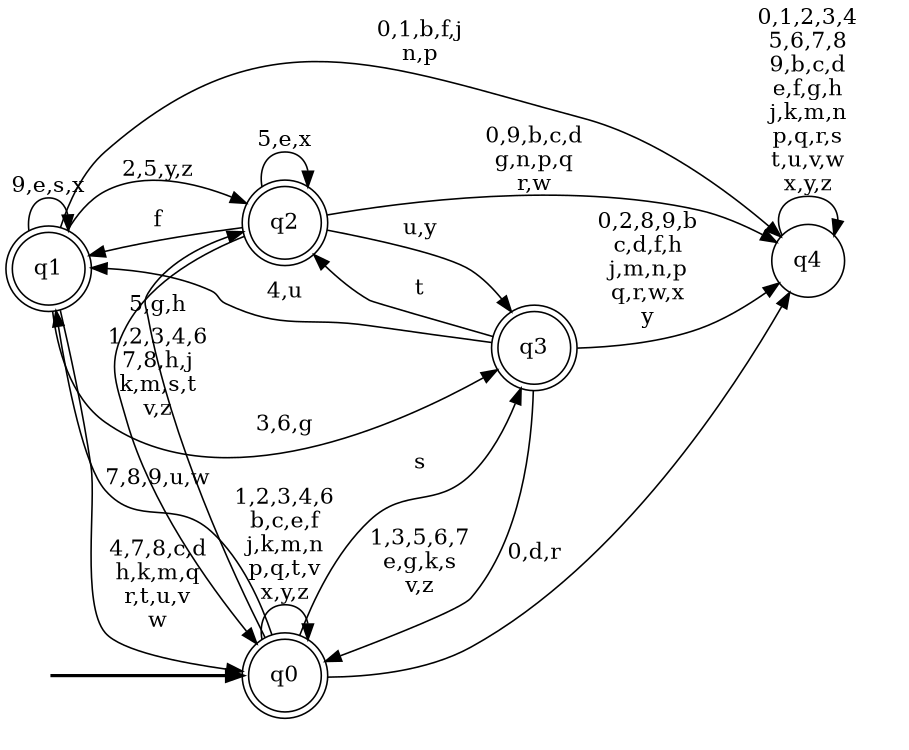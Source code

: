 digraph BlueStar {
__start0 [style = invis, shape = none, label = "", width = 0, height = 0];

rankdir=LR;
size="8,5";

s0 [style="rounded,filled", color="black", fillcolor="white" shape="doublecircle", label="q0"];
s1 [style="rounded,filled", color="black", fillcolor="white" shape="doublecircle", label="q1"];
s2 [style="rounded,filled", color="black", fillcolor="white" shape="doublecircle", label="q2"];
s3 [style="rounded,filled", color="black", fillcolor="white" shape="doublecircle", label="q3"];
s4 [style="filled", color="black", fillcolor="white" shape="circle", label="q4"];
subgraph cluster_main { 
	graph [pad=".75", ranksep="0.15", nodesep="0.15"];
	 style=invis; 
	__start0 -> s0 [penwidth=2];
}
s0 -> s0 [label="1,2,3,4,6\nb,c,e,f\nj,k,m,n\np,q,t,v\nx,y,z"];
s0 -> s1 [label="7,8,9,u,w"];
s0 -> s2 [label="5,g,h"];
s0 -> s3 [label="s"];
s0 -> s4 [label="0,d,r"];
s1 -> s0 [label="4,7,8,c,d\nh,k,m,q\nr,t,u,v\nw"];
s1 -> s1 [label="9,e,s,x"];
s1 -> s2 [label="2,5,y,z"];
s1 -> s3 [label="3,6,g"];
s1 -> s4 [label="0,1,b,f,j\nn,p"];
s2 -> s0 [label="1,2,3,4,6\n7,8,h,j\nk,m,s,t\nv,z"];
s2 -> s1 [label="f"];
s2 -> s2 [label="5,e,x"];
s2 -> s3 [label="u,y"];
s2 -> s4 [label="0,9,b,c,d\ng,n,p,q\nr,w"];
s3 -> s0 [label="1,3,5,6,7\ne,g,k,s\nv,z"];
s3 -> s1 [label="4,u"];
s3 -> s2 [label="t"];
s3 -> s4 [label="0,2,8,9,b\nc,d,f,h\nj,m,n,p\nq,r,w,x\ny"];
s4 -> s4 [label="0,1,2,3,4\n5,6,7,8\n9,b,c,d\ne,f,g,h\nj,k,m,n\np,q,r,s\nt,u,v,w\nx,y,z"];

}